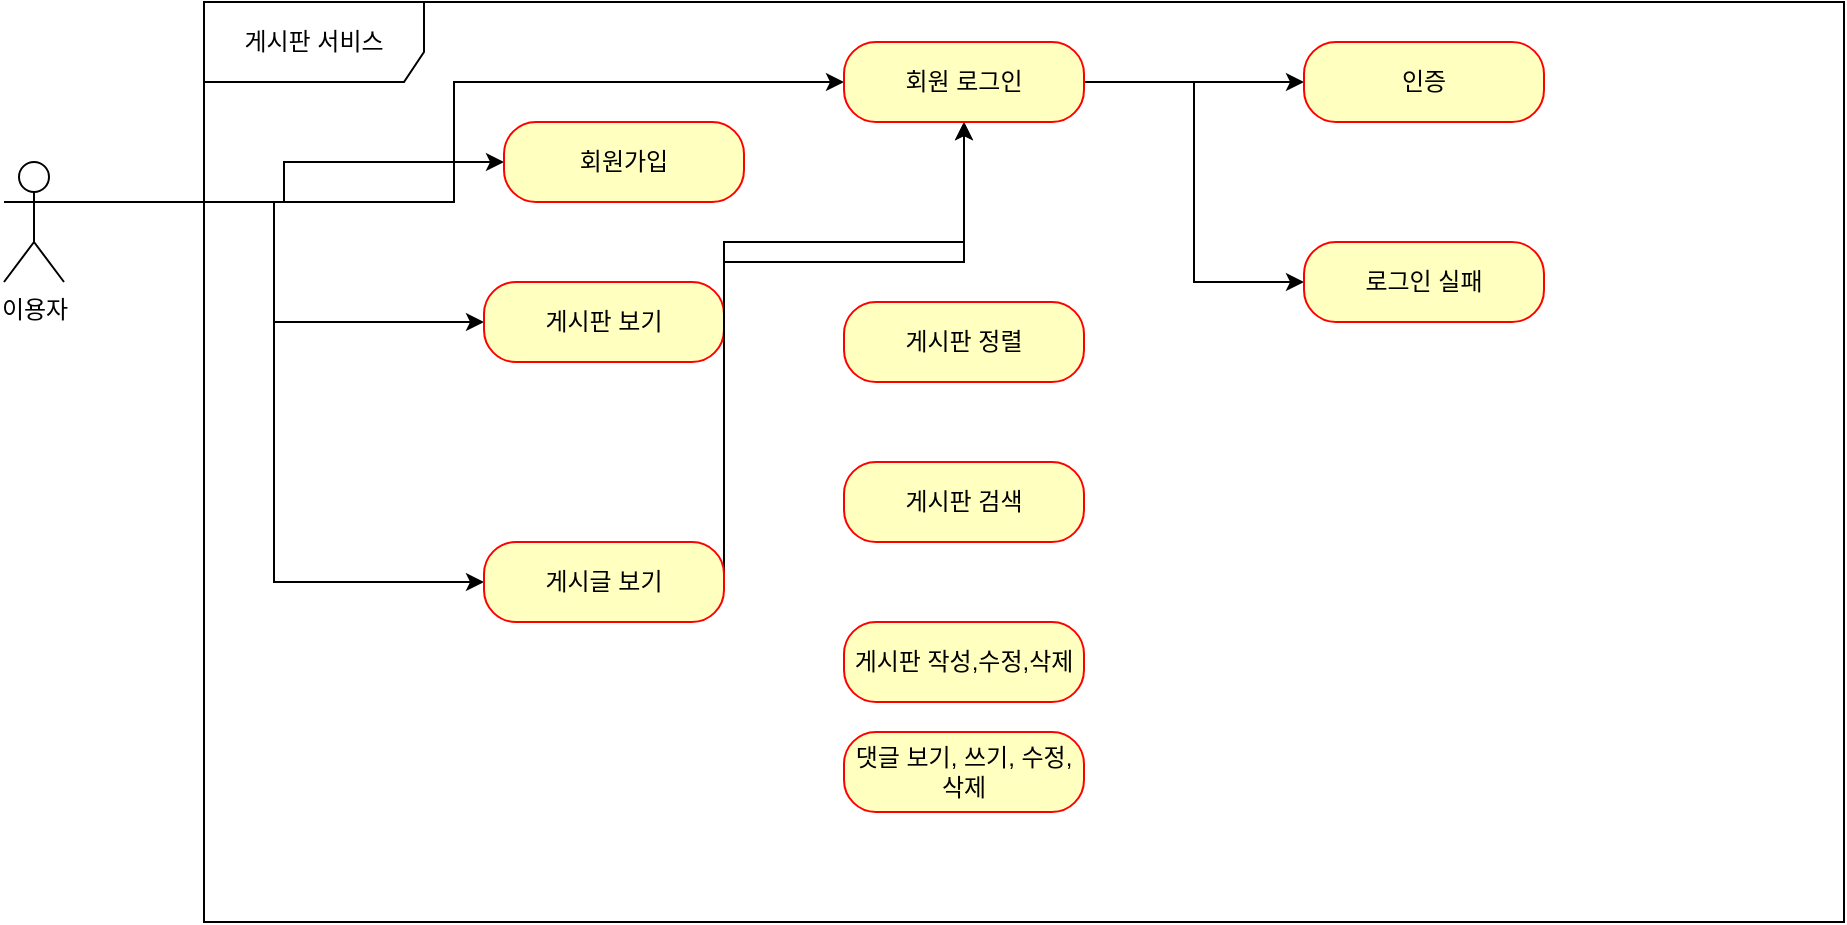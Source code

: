 <mxfile version="20.7.4" type="github">
  <diagram id="nQnDYJg8r9I1wjPNNvrP" name="페이지-1">
    <mxGraphModel dx="1434" dy="796" grid="1" gridSize="10" guides="1" tooltips="1" connect="1" arrows="1" fold="1" page="1" pageScale="1" pageWidth="827" pageHeight="1169" math="0" shadow="0">
      <root>
        <mxCell id="0" />
        <mxCell id="1" parent="0" />
        <mxCell id="ra3A3iLn9Urj-2r9d3CS-18" style="edgeStyle=orthogonalEdgeStyle;rounded=0;orthogonalLoop=1;jettySize=auto;html=1;exitX=1;exitY=0.333;exitDx=0;exitDy=0;exitPerimeter=0;entryX=0;entryY=0.5;entryDx=0;entryDy=0;endArrow=classic;endFill=1;" edge="1" parent="1" source="ra3A3iLn9Urj-2r9d3CS-1" target="ra3A3iLn9Urj-2r9d3CS-7">
          <mxGeometry relative="1" as="geometry" />
        </mxCell>
        <mxCell id="ra3A3iLn9Urj-2r9d3CS-19" style="edgeStyle=orthogonalEdgeStyle;rounded=0;orthogonalLoop=1;jettySize=auto;html=1;exitX=1;exitY=0.333;exitDx=0;exitDy=0;exitPerimeter=0;entryX=0;entryY=0.5;entryDx=0;entryDy=0;endArrow=classic;endFill=1;" edge="1" parent="1" source="ra3A3iLn9Urj-2r9d3CS-1" target="ra3A3iLn9Urj-2r9d3CS-3">
          <mxGeometry relative="1" as="geometry">
            <Array as="points">
              <mxPoint x="210" y="300" />
              <mxPoint x="210" y="280" />
            </Array>
          </mxGeometry>
        </mxCell>
        <mxCell id="ra3A3iLn9Urj-2r9d3CS-20" style="edgeStyle=orthogonalEdgeStyle;rounded=0;orthogonalLoop=1;jettySize=auto;html=1;exitX=1;exitY=0.333;exitDx=0;exitDy=0;exitPerimeter=0;entryX=0;entryY=0.5;entryDx=0;entryDy=0;endArrow=classic;endFill=1;" edge="1" parent="1" source="ra3A3iLn9Urj-2r9d3CS-1" target="ra3A3iLn9Urj-2r9d3CS-5">
          <mxGeometry relative="1" as="geometry" />
        </mxCell>
        <mxCell id="ra3A3iLn9Urj-2r9d3CS-21" style="edgeStyle=orthogonalEdgeStyle;rounded=0;orthogonalLoop=1;jettySize=auto;html=1;exitX=1;exitY=0.333;exitDx=0;exitDy=0;exitPerimeter=0;entryX=0;entryY=0.5;entryDx=0;entryDy=0;endArrow=classic;endFill=1;" edge="1" parent="1" source="ra3A3iLn9Urj-2r9d3CS-1" target="ra3A3iLn9Urj-2r9d3CS-6">
          <mxGeometry relative="1" as="geometry" />
        </mxCell>
        <mxCell id="ra3A3iLn9Urj-2r9d3CS-1" value="이용자" style="shape=umlActor;verticalLabelPosition=bottom;verticalAlign=top;html=1;" vertex="1" parent="1">
          <mxGeometry x="70" y="280" width="30" height="60" as="geometry" />
        </mxCell>
        <mxCell id="ra3A3iLn9Urj-2r9d3CS-2" value="게시판 서비스" style="shape=umlFrame;whiteSpace=wrap;html=1;width=110;height=40;" vertex="1" parent="1">
          <mxGeometry x="170" y="200" width="820" height="460" as="geometry" />
        </mxCell>
        <mxCell id="ra3A3iLn9Urj-2r9d3CS-3" value="회원가입" style="rounded=1;whiteSpace=wrap;html=1;arcSize=40;fontColor=#000000;fillColor=#ffffc0;strokeColor=#ff0000;" vertex="1" parent="1">
          <mxGeometry x="320" y="260" width="120" height="40" as="geometry" />
        </mxCell>
        <mxCell id="ra3A3iLn9Urj-2r9d3CS-23" style="edgeStyle=orthogonalEdgeStyle;rounded=0;orthogonalLoop=1;jettySize=auto;html=1;exitX=1;exitY=0.5;exitDx=0;exitDy=0;entryX=0.5;entryY=1;entryDx=0;entryDy=0;endArrow=classic;endFill=1;" edge="1" parent="1" source="ra3A3iLn9Urj-2r9d3CS-5" target="ra3A3iLn9Urj-2r9d3CS-7">
          <mxGeometry relative="1" as="geometry">
            <Array as="points">
              <mxPoint x="430" y="320" />
              <mxPoint x="550" y="320" />
            </Array>
          </mxGeometry>
        </mxCell>
        <mxCell id="ra3A3iLn9Urj-2r9d3CS-5" value="게시판 보기" style="rounded=1;whiteSpace=wrap;html=1;arcSize=40;fontColor=#000000;fillColor=#ffffc0;strokeColor=#ff0000;" vertex="1" parent="1">
          <mxGeometry x="310" y="340" width="120" height="40" as="geometry" />
        </mxCell>
        <mxCell id="ra3A3iLn9Urj-2r9d3CS-24" style="edgeStyle=orthogonalEdgeStyle;rounded=0;orthogonalLoop=1;jettySize=auto;html=1;exitX=1;exitY=0.5;exitDx=0;exitDy=0;endArrow=classic;endFill=1;" edge="1" parent="1" source="ra3A3iLn9Urj-2r9d3CS-6">
          <mxGeometry relative="1" as="geometry">
            <mxPoint x="550" y="260" as="targetPoint" />
            <Array as="points">
              <mxPoint x="430" y="330" />
              <mxPoint x="550" y="330" />
            </Array>
          </mxGeometry>
        </mxCell>
        <mxCell id="ra3A3iLn9Urj-2r9d3CS-6" value="게시글 보기" style="rounded=1;whiteSpace=wrap;html=1;arcSize=40;fontColor=#000000;fillColor=#ffffc0;strokeColor=#ff0000;" vertex="1" parent="1">
          <mxGeometry x="310" y="470" width="120" height="40" as="geometry" />
        </mxCell>
        <mxCell id="ra3A3iLn9Urj-2r9d3CS-16" style="edgeStyle=orthogonalEdgeStyle;rounded=0;orthogonalLoop=1;jettySize=auto;html=1;exitX=1;exitY=0.5;exitDx=0;exitDy=0;entryX=0;entryY=0.5;entryDx=0;entryDy=0;endArrow=classic;endFill=1;" edge="1" parent="1" source="ra3A3iLn9Urj-2r9d3CS-7" target="ra3A3iLn9Urj-2r9d3CS-8">
          <mxGeometry relative="1" as="geometry" />
        </mxCell>
        <mxCell id="ra3A3iLn9Urj-2r9d3CS-17" style="edgeStyle=orthogonalEdgeStyle;rounded=0;orthogonalLoop=1;jettySize=auto;html=1;exitX=1;exitY=0.5;exitDx=0;exitDy=0;entryX=0;entryY=0.5;entryDx=0;entryDy=0;endArrow=classic;endFill=1;" edge="1" parent="1" source="ra3A3iLn9Urj-2r9d3CS-7" target="ra3A3iLn9Urj-2r9d3CS-9">
          <mxGeometry relative="1" as="geometry" />
        </mxCell>
        <mxCell id="ra3A3iLn9Urj-2r9d3CS-7" value="회원 로그인" style="rounded=1;whiteSpace=wrap;html=1;arcSize=40;fontColor=#000000;fillColor=#ffffc0;strokeColor=#ff0000;" vertex="1" parent="1">
          <mxGeometry x="490" y="220" width="120" height="40" as="geometry" />
        </mxCell>
        <mxCell id="ra3A3iLn9Urj-2r9d3CS-8" value="인증" style="rounded=1;whiteSpace=wrap;html=1;arcSize=40;fontColor=#000000;fillColor=#ffffc0;strokeColor=#ff0000;" vertex="1" parent="1">
          <mxGeometry x="720" y="220" width="120" height="40" as="geometry" />
        </mxCell>
        <mxCell id="ra3A3iLn9Urj-2r9d3CS-9" value="로그인 실패" style="rounded=1;whiteSpace=wrap;html=1;arcSize=40;fontColor=#000000;fillColor=#ffffc0;strokeColor=#ff0000;" vertex="1" parent="1">
          <mxGeometry x="720" y="320" width="120" height="40" as="geometry" />
        </mxCell>
        <mxCell id="ra3A3iLn9Urj-2r9d3CS-10" value="게시판 정렬" style="rounded=1;whiteSpace=wrap;html=1;arcSize=40;fontColor=#000000;fillColor=#ffffc0;strokeColor=#ff0000;" vertex="1" parent="1">
          <mxGeometry x="490" y="350" width="120" height="40" as="geometry" />
        </mxCell>
        <mxCell id="ra3A3iLn9Urj-2r9d3CS-11" value="게시판 검색" style="rounded=1;whiteSpace=wrap;html=1;arcSize=40;fontColor=#000000;fillColor=#ffffc0;strokeColor=#ff0000;" vertex="1" parent="1">
          <mxGeometry x="490" y="430" width="120" height="40" as="geometry" />
        </mxCell>
        <mxCell id="ra3A3iLn9Urj-2r9d3CS-12" value="게시판 작성,수정,삭제" style="rounded=1;whiteSpace=wrap;html=1;arcSize=40;fontColor=#000000;fillColor=#ffffc0;strokeColor=#ff0000;" vertex="1" parent="1">
          <mxGeometry x="490" y="510" width="120" height="40" as="geometry" />
        </mxCell>
        <mxCell id="ra3A3iLn9Urj-2r9d3CS-13" value="댓글 보기, 쓰기, 수정, 삭제" style="rounded=1;whiteSpace=wrap;html=1;arcSize=40;fontColor=#000000;fillColor=#ffffc0;strokeColor=#ff0000;" vertex="1" parent="1">
          <mxGeometry x="490" y="565" width="120" height="40" as="geometry" />
        </mxCell>
      </root>
    </mxGraphModel>
  </diagram>
</mxfile>
